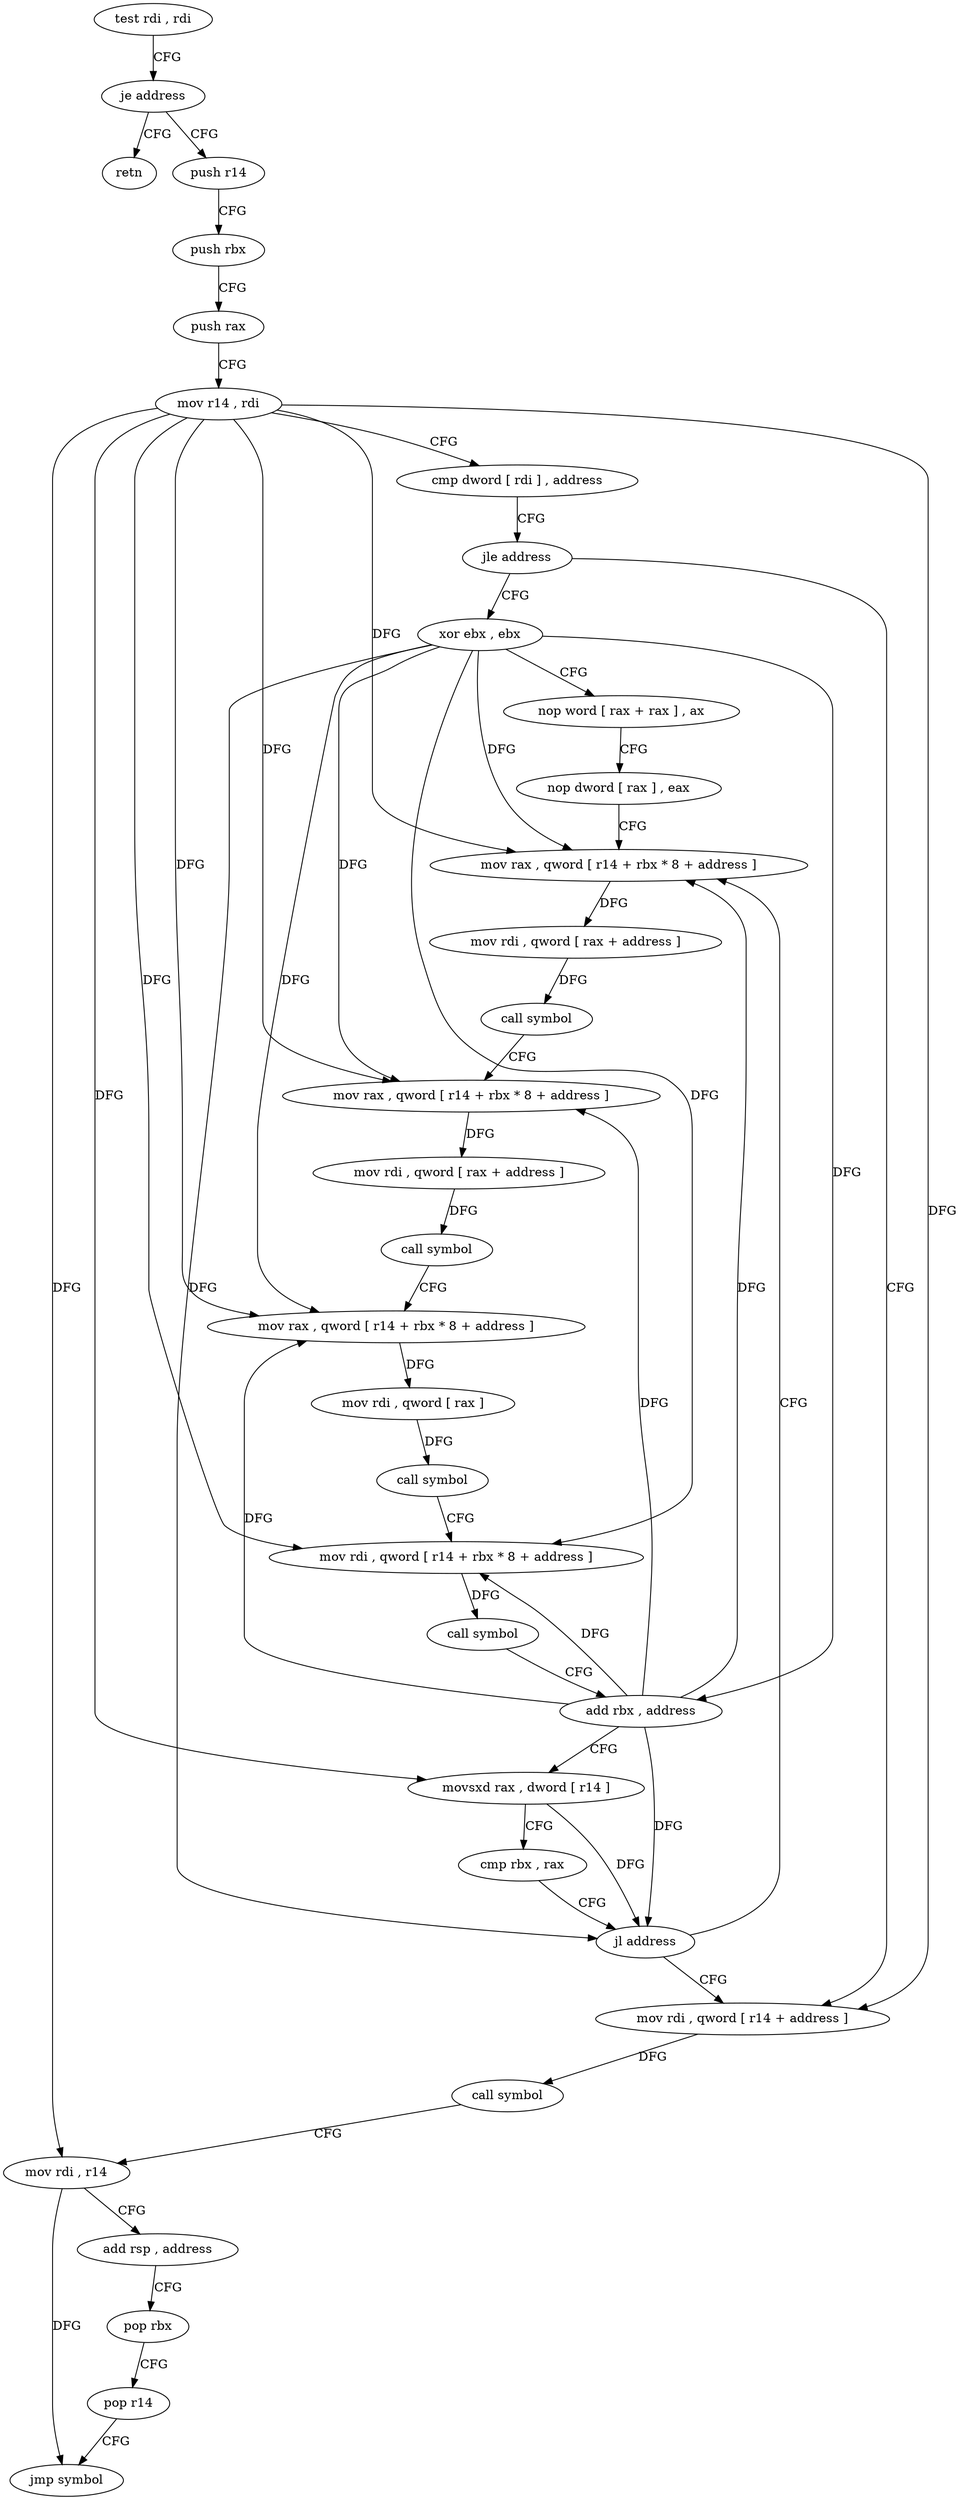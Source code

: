 digraph "func" {
"137120" [label = "test rdi , rdi" ]
"137123" [label = "je address" ]
"137239" [label = "retn" ]
"137125" [label = "push r14" ]
"137127" [label = "push rbx" ]
"137128" [label = "push rax" ]
"137129" [label = "mov r14 , rdi" ]
"137132" [label = "cmp dword [ rdi ] , address" ]
"137135" [label = "jle address" ]
"137215" [label = "mov rdi , qword [ r14 + address ]" ]
"137137" [label = "xor ebx , ebx" ]
"137219" [label = "call symbol" ]
"137224" [label = "mov rdi , r14" ]
"137227" [label = "add rsp , address" ]
"137231" [label = "pop rbx" ]
"137232" [label = "pop r14" ]
"137234" [label = "jmp symbol" ]
"137139" [label = "nop word [ rax + rax ] , ax" ]
"137149" [label = "nop dword [ rax ] , eax" ]
"137152" [label = "mov rax , qword [ r14 + rbx * 8 + address ]" ]
"137157" [label = "mov rdi , qword [ rax + address ]" ]
"137161" [label = "call symbol" ]
"137166" [label = "mov rax , qword [ r14 + rbx * 8 + address ]" ]
"137171" [label = "mov rdi , qword [ rax + address ]" ]
"137175" [label = "call symbol" ]
"137180" [label = "mov rax , qword [ r14 + rbx * 8 + address ]" ]
"137185" [label = "mov rdi , qword [ rax ]" ]
"137188" [label = "call symbol" ]
"137193" [label = "mov rdi , qword [ r14 + rbx * 8 + address ]" ]
"137198" [label = "call symbol" ]
"137203" [label = "add rbx , address" ]
"137207" [label = "movsxd rax , dword [ r14 ]" ]
"137210" [label = "cmp rbx , rax" ]
"137213" [label = "jl address" ]
"137120" -> "137123" [ label = "CFG" ]
"137123" -> "137239" [ label = "CFG" ]
"137123" -> "137125" [ label = "CFG" ]
"137125" -> "137127" [ label = "CFG" ]
"137127" -> "137128" [ label = "CFG" ]
"137128" -> "137129" [ label = "CFG" ]
"137129" -> "137132" [ label = "CFG" ]
"137129" -> "137215" [ label = "DFG" ]
"137129" -> "137224" [ label = "DFG" ]
"137129" -> "137152" [ label = "DFG" ]
"137129" -> "137166" [ label = "DFG" ]
"137129" -> "137180" [ label = "DFG" ]
"137129" -> "137193" [ label = "DFG" ]
"137129" -> "137207" [ label = "DFG" ]
"137132" -> "137135" [ label = "CFG" ]
"137135" -> "137215" [ label = "CFG" ]
"137135" -> "137137" [ label = "CFG" ]
"137215" -> "137219" [ label = "DFG" ]
"137137" -> "137139" [ label = "CFG" ]
"137137" -> "137152" [ label = "DFG" ]
"137137" -> "137166" [ label = "DFG" ]
"137137" -> "137180" [ label = "DFG" ]
"137137" -> "137193" [ label = "DFG" ]
"137137" -> "137203" [ label = "DFG" ]
"137137" -> "137213" [ label = "DFG" ]
"137219" -> "137224" [ label = "CFG" ]
"137224" -> "137227" [ label = "CFG" ]
"137224" -> "137234" [ label = "DFG" ]
"137227" -> "137231" [ label = "CFG" ]
"137231" -> "137232" [ label = "CFG" ]
"137232" -> "137234" [ label = "CFG" ]
"137139" -> "137149" [ label = "CFG" ]
"137149" -> "137152" [ label = "CFG" ]
"137152" -> "137157" [ label = "DFG" ]
"137157" -> "137161" [ label = "DFG" ]
"137161" -> "137166" [ label = "CFG" ]
"137166" -> "137171" [ label = "DFG" ]
"137171" -> "137175" [ label = "DFG" ]
"137175" -> "137180" [ label = "CFG" ]
"137180" -> "137185" [ label = "DFG" ]
"137185" -> "137188" [ label = "DFG" ]
"137188" -> "137193" [ label = "CFG" ]
"137193" -> "137198" [ label = "DFG" ]
"137198" -> "137203" [ label = "CFG" ]
"137203" -> "137207" [ label = "CFG" ]
"137203" -> "137152" [ label = "DFG" ]
"137203" -> "137166" [ label = "DFG" ]
"137203" -> "137180" [ label = "DFG" ]
"137203" -> "137193" [ label = "DFG" ]
"137203" -> "137213" [ label = "DFG" ]
"137207" -> "137210" [ label = "CFG" ]
"137207" -> "137213" [ label = "DFG" ]
"137210" -> "137213" [ label = "CFG" ]
"137213" -> "137152" [ label = "CFG" ]
"137213" -> "137215" [ label = "CFG" ]
}
